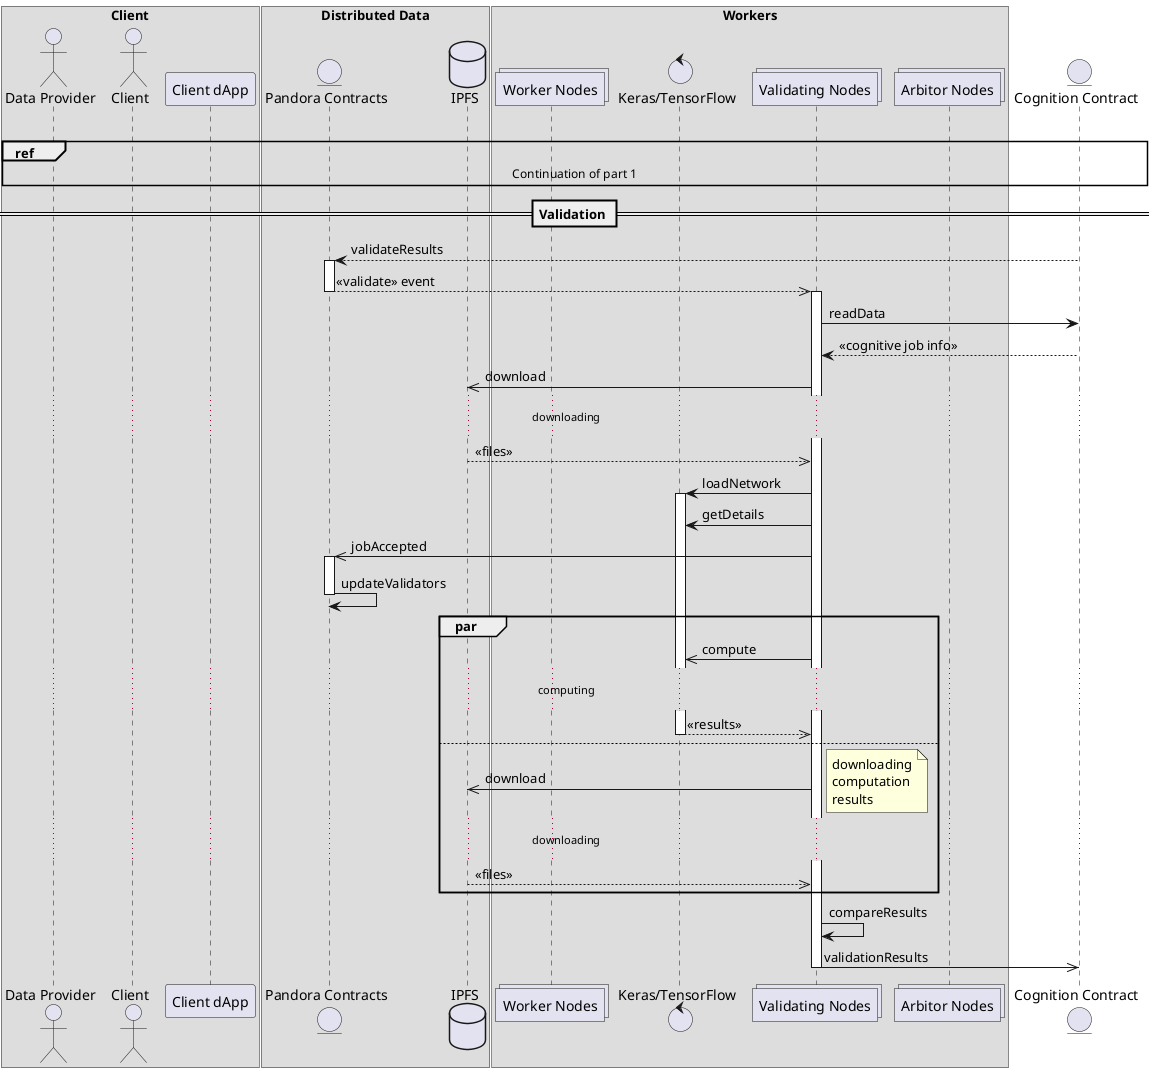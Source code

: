@startuml
box "Client"
  actor "Data Provider" as provider
  actor "Client" as client
  participant "Client dApp" as dapp
end box

box "Distributed Data"
  entity "Pandora Contracts" as pandora
  database "IPFS" as ipfs
end box

box "Workers"
  collections "Worker Nodes" as workers
  control "Keras/TensorFlow" as nn
  collections "Validating Nodes" as validators
  collections "Arbitor Nodes" as arbitors
end box

entity "Cognition Contract" as cognition

|||
ref over provider, cognition: Continuation of part 1

== Validation ==

cognition --> pandora: validateResults
deactivate cognition
activate pandora

pandora -->> validators: << validate >> event
deactivate pandora
activate validators
validators -> cognition: readData
cognition --> validators: << cognitive job info >>
validators ->> ipfs: download
... downloading ...
ipfs -->> validators: << files >>
validators -> nn: loadNetwork
activate nn
validators -> nn: getDetails
validators ->> pandora: jobAccepted
activate pandora
pandora -> pandora: updateValidators
'... mining transaction ...
deactivate pandora
par
  validators ->> nn: compute
  ... computing ...
  nn -->> validators: << results >>
  deactivate nn
else
  ipfs <<- validators: download
  note right: downloading\ncomputation\nresults
... downloading ...
  ipfs -->> validators: << files >>
end
validators -> validators: compareResults
validators ->> cognition: validationResults
deactivate validators

deactivate dapp
@enduml
